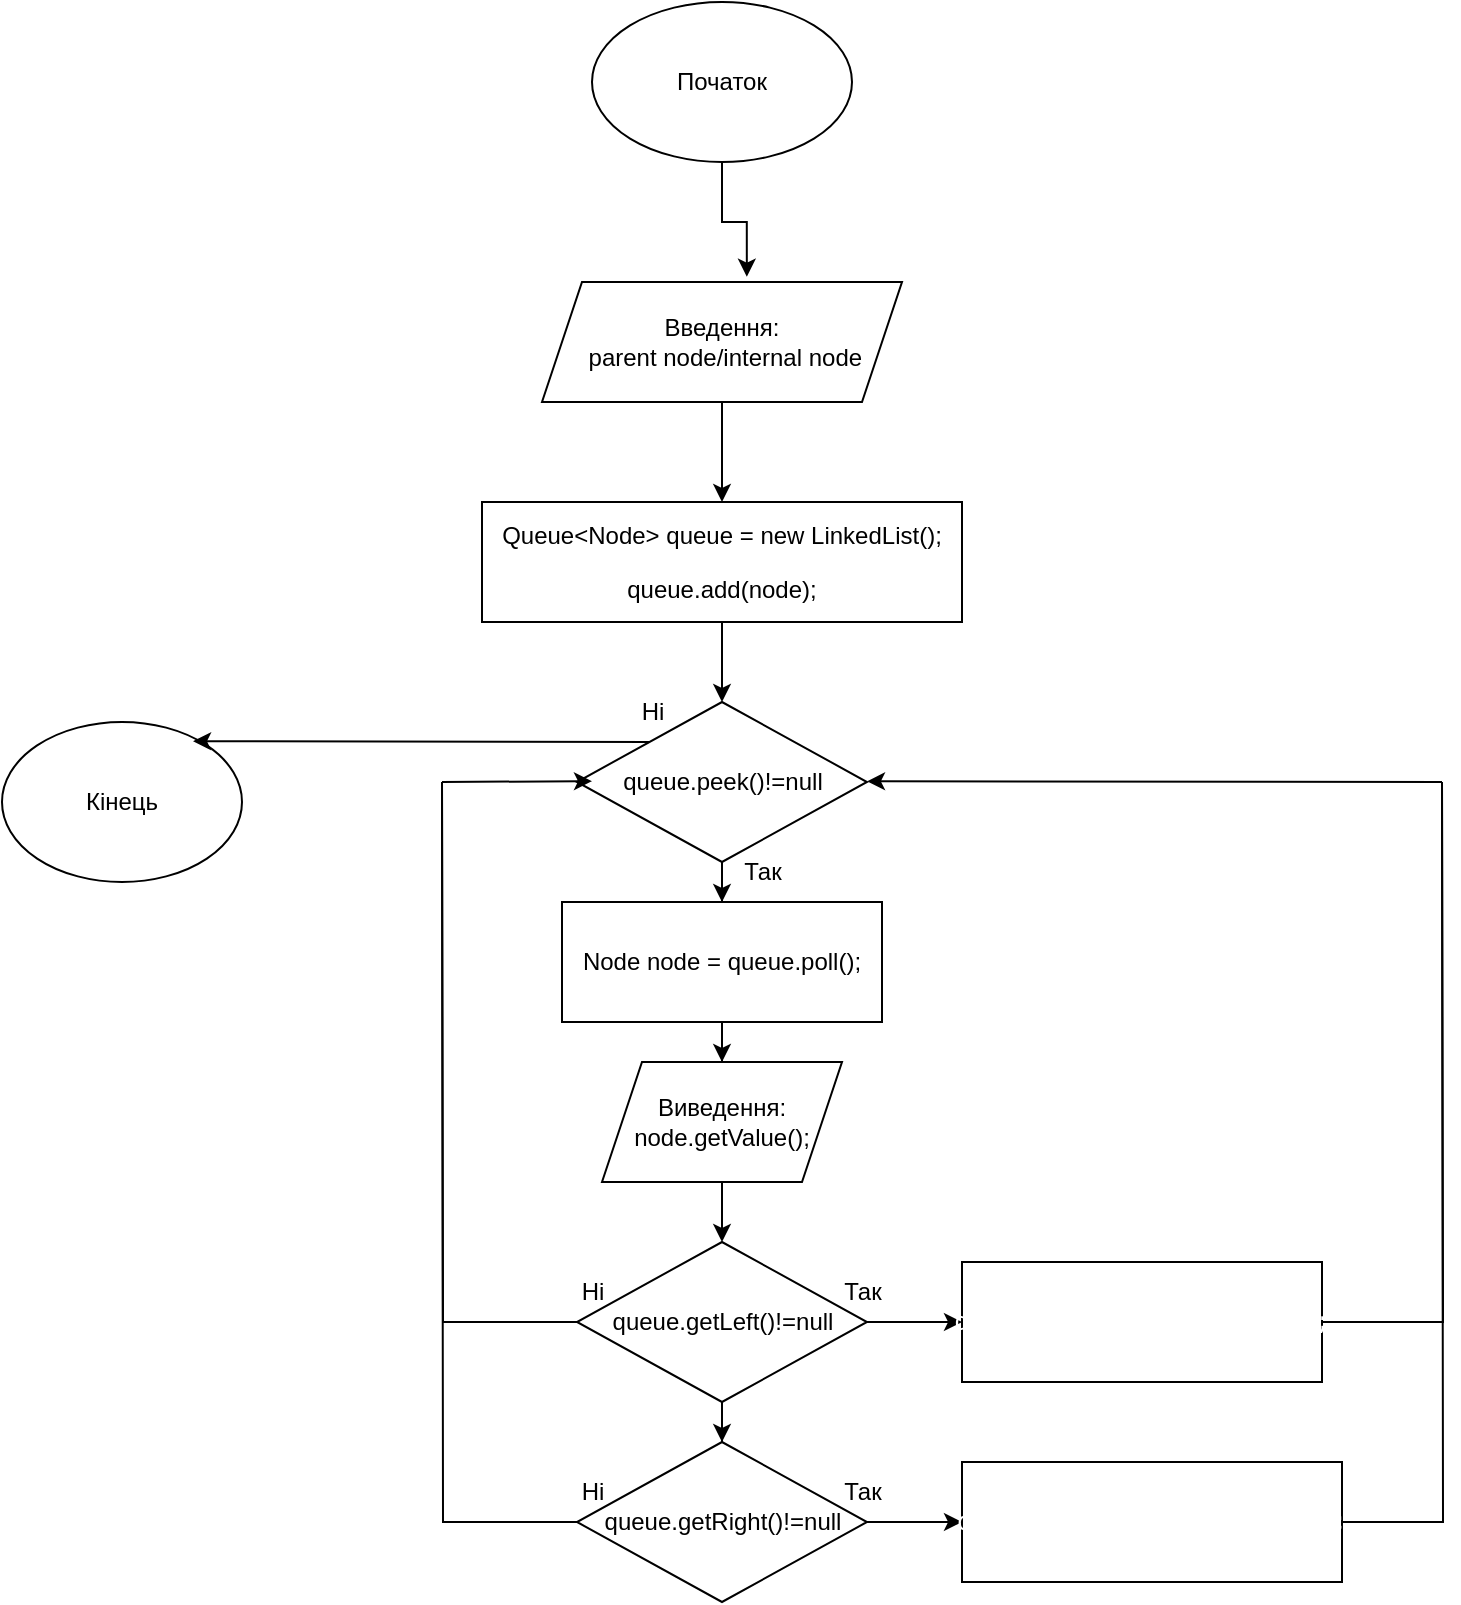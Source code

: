 <mxfile version="20.5.3" type="embed"><diagram id="WWKobYZtgiUawM5-BSAP" name="Сторінка-1"><mxGraphModel dx="1148" dy="286" grid="1" gridSize="10" guides="1" tooltips="1" connect="1" arrows="1" fold="1" page="0" pageScale="1" pageWidth="827" pageHeight="1169" background="none" math="0" shadow="0"><root><mxCell id="0"/><mxCell id="1" parent="0"/><mxCell id="VNvHuFi4SlJEL6buC3LD-1" value="Початок" style="ellipse;whiteSpace=wrap;html=1;" parent="1" vertex="1"><mxGeometry x="85" y="120" width="130" height="80" as="geometry"/></mxCell><mxCell id="VNvHuFi4SlJEL6buC3LD-10" style="edgeStyle=orthogonalEdgeStyle;rounded=0;orthogonalLoop=1;jettySize=auto;html=1;entryX=0.5;entryY=0;entryDx=0;entryDy=0;" parent="1" source="VNvHuFi4SlJEL6buC3LD-2" target="VNvHuFi4SlJEL6buC3LD-24" edge="1"><mxGeometry relative="1" as="geometry"><mxPoint x="130" y="350" as="targetPoint"/></mxGeometry></mxCell><mxCell id="VNvHuFi4SlJEL6buC3LD-2" value="Введення:&lt;br&gt;&amp;nbsp;parent node/internal node" style="shape=parallelogram;perimeter=parallelogramPerimeter;whiteSpace=wrap;html=1;fixedSize=1;" parent="1" vertex="1"><mxGeometry x="60" y="260" width="180" height="60" as="geometry"/></mxCell><mxCell id="VNvHuFi4SlJEL6buC3LD-8" value="Кінець" style="ellipse;whiteSpace=wrap;html=1;" parent="1" vertex="1"><mxGeometry x="-210" y="480" width="120" height="80" as="geometry"/></mxCell><mxCell id="VNvHuFi4SlJEL6buC3LD-9" style="edgeStyle=orthogonalEdgeStyle;rounded=0;orthogonalLoop=1;jettySize=auto;html=1;entryX=0.569;entryY=-0.044;entryDx=0;entryDy=0;entryPerimeter=0;" parent="1" source="VNvHuFi4SlJEL6buC3LD-1" target="VNvHuFi4SlJEL6buC3LD-2" edge="1"><mxGeometry relative="1" as="geometry"/></mxCell><mxCell id="VNvHuFi4SlJEL6buC3LD-42" style="edgeStyle=orthogonalEdgeStyle;rounded=0;orthogonalLoop=1;jettySize=auto;html=1;entryX=0.5;entryY=0;entryDx=0;entryDy=0;" parent="1" source="VNvHuFi4SlJEL6buC3LD-24" target="VNvHuFi4SlJEL6buC3LD-26" edge="1"><mxGeometry relative="1" as="geometry"/></mxCell><mxCell id="VNvHuFi4SlJEL6buC3LD-24" value="&lt;div style=&quot;&quot;&gt;&lt;pre style=&quot;&quot;&gt;&lt;div style=&quot;&quot;&gt;&lt;pre style=&quot;&quot;&gt;&lt;font face=&quot;Helvetica&quot;&gt;Queue&amp;lt;Node&amp;gt; queue = new LinkedList();&lt;/font&gt;&lt;/pre&gt;&lt;pre style=&quot;&quot;&gt;&lt;font face=&quot;Helvetica&quot;&gt;queue.add(node);&lt;/font&gt;&lt;/pre&gt;&lt;/div&gt;&lt;/pre&gt;&lt;/div&gt;" style="rounded=0;whiteSpace=wrap;html=1;" parent="1" vertex="1"><mxGeometry x="30" y="370" width="240" height="60" as="geometry"/></mxCell><mxCell id="VNvHuFi4SlJEL6buC3LD-35" style="edgeStyle=orthogonalEdgeStyle;rounded=0;orthogonalLoop=1;jettySize=auto;html=1;entryX=0.5;entryY=0;entryDx=0;entryDy=0;" parent="1" source="VNvHuFi4SlJEL6buC3LD-26" target="VNvHuFi4SlJEL6buC3LD-27" edge="1"><mxGeometry relative="1" as="geometry"/></mxCell><mxCell id="VNvHuFi4SlJEL6buC3LD-26" value="queue.peek()!=null" style="rhombus;whiteSpace=wrap;html=1;" parent="1" vertex="1"><mxGeometry x="77.5" y="470" width="145" height="80" as="geometry"/></mxCell><mxCell id="VNvHuFi4SlJEL6buC3LD-36" style="edgeStyle=orthogonalEdgeStyle;rounded=0;orthogonalLoop=1;jettySize=auto;html=1;entryX=0.5;entryY=0;entryDx=0;entryDy=0;" parent="1" source="VNvHuFi4SlJEL6buC3LD-27" target="VNvHuFi4SlJEL6buC3LD-28" edge="1"><mxGeometry relative="1" as="geometry"/></mxCell><mxCell id="VNvHuFi4SlJEL6buC3LD-27" value="Node node = queue.poll();" style="rounded=0;whiteSpace=wrap;html=1;" parent="1" vertex="1"><mxGeometry x="70" y="570" width="160" height="60" as="geometry"/></mxCell><mxCell id="VNvHuFi4SlJEL6buC3LD-37" style="edgeStyle=orthogonalEdgeStyle;rounded=0;orthogonalLoop=1;jettySize=auto;html=1;entryX=0.5;entryY=0;entryDx=0;entryDy=0;" parent="1" source="VNvHuFi4SlJEL6buC3LD-28" target="VNvHuFi4SlJEL6buC3LD-30" edge="1"><mxGeometry relative="1" as="geometry"/></mxCell><mxCell id="VNvHuFi4SlJEL6buC3LD-28" value="Виведення:&lt;br&gt;node.getValue();" style="shape=parallelogram;perimeter=parallelogramPerimeter;whiteSpace=wrap;html=1;fixedSize=1;" parent="1" vertex="1"><mxGeometry x="90" y="650" width="120" height="60" as="geometry"/></mxCell><mxCell id="VNvHuFi4SlJEL6buC3LD-38" style="edgeStyle=orthogonalEdgeStyle;rounded=0;orthogonalLoop=1;jettySize=auto;html=1;entryX=0;entryY=0.5;entryDx=0;entryDy=0;" parent="1" source="VNvHuFi4SlJEL6buC3LD-30" target="VNvHuFi4SlJEL6buC3LD-34" edge="1"><mxGeometry relative="1" as="geometry"/></mxCell><mxCell id="VNvHuFi4SlJEL6buC3LD-43" style="edgeStyle=orthogonalEdgeStyle;rounded=0;orthogonalLoop=1;jettySize=auto;html=1;endArrow=none;endFill=0;" parent="1" source="VNvHuFi4SlJEL6buC3LD-30" edge="1"><mxGeometry relative="1" as="geometry"><mxPoint x="10" y="510" as="targetPoint"/></mxGeometry></mxCell><mxCell id="VNvHuFi4SlJEL6buC3LD-55" style="edgeStyle=orthogonalEdgeStyle;rounded=0;orthogonalLoop=1;jettySize=auto;html=1;entryX=0.5;entryY=0;entryDx=0;entryDy=0;" parent="1" source="VNvHuFi4SlJEL6buC3LD-30" target="VNvHuFi4SlJEL6buC3LD-32" edge="1"><mxGeometry relative="1" as="geometry"/></mxCell><mxCell id="VNvHuFi4SlJEL6buC3LD-30" value="queue.getLeft()!=null" style="rhombus;whiteSpace=wrap;html=1;" parent="1" vertex="1"><mxGeometry x="77.5" y="740" width="145" height="80" as="geometry"/></mxCell><mxCell id="VNvHuFi4SlJEL6buC3LD-46" style="edgeStyle=orthogonalEdgeStyle;rounded=0;orthogonalLoop=1;jettySize=auto;html=1;endArrow=none;endFill=0;" parent="1" source="VNvHuFi4SlJEL6buC3LD-32" edge="1"><mxGeometry relative="1" as="geometry"><mxPoint x="10" y="510" as="targetPoint"/></mxGeometry></mxCell><mxCell id="VNvHuFi4SlJEL6buC3LD-53" style="edgeStyle=orthogonalEdgeStyle;rounded=0;orthogonalLoop=1;jettySize=auto;html=1;entryX=0;entryY=0.5;entryDx=0;entryDy=0;" parent="1" source="VNvHuFi4SlJEL6buC3LD-32" target="VNvHuFi4SlJEL6buC3LD-33" edge="1"><mxGeometry relative="1" as="geometry"/></mxCell><mxCell id="VNvHuFi4SlJEL6buC3LD-32" value="queue.getRight()!=null" style="rhombus;whiteSpace=wrap;html=1;" parent="1" vertex="1"><mxGeometry x="77.5" y="840" width="145" height="80" as="geometry"/></mxCell><mxCell id="VNvHuFi4SlJEL6buC3LD-40" style="edgeStyle=orthogonalEdgeStyle;rounded=0;orthogonalLoop=1;jettySize=auto;html=1;endArrow=none;endFill=0;" parent="1" source="VNvHuFi4SlJEL6buC3LD-33" edge="1"><mxGeometry relative="1" as="geometry"><mxPoint x="510" y="510" as="targetPoint"/></mxGeometry></mxCell><mxCell id="VNvHuFi4SlJEL6buC3LD-33" value="&lt;pre style=&quot;border-color: var(--border-color);&quot;&gt;&lt;font color=&quot;#ffffff&quot; style=&quot;border-color: var(--border-color);&quot;&gt;queue.add(node.getRight());&lt;/font&gt;&lt;/pre&gt;" style="rounded=0;whiteSpace=wrap;html=1;" parent="1" vertex="1"><mxGeometry x="270" y="850" width="190" height="60" as="geometry"/></mxCell><mxCell id="VNvHuFi4SlJEL6buC3LD-39" style="edgeStyle=orthogonalEdgeStyle;rounded=0;orthogonalLoop=1;jettySize=auto;html=1;endArrow=none;endFill=0;" parent="1" source="VNvHuFi4SlJEL6buC3LD-34" edge="1"><mxGeometry relative="1" as="geometry"><mxPoint x="510" y="510" as="targetPoint"/></mxGeometry></mxCell><mxCell id="VNvHuFi4SlJEL6buC3LD-34" value="&lt;div style=&quot;font-family: &amp;quot;JetBrains Mono&amp;quot;, monospace;&quot;&gt;&lt;pre style=&quot;&quot;&gt;&lt;font color=&quot;#ffffff&quot;&gt;queue.add(node.getLeft());&lt;/font&gt;&lt;/pre&gt;&lt;/div&gt;" style="rounded=0;whiteSpace=wrap;html=1;" parent="1" vertex="1"><mxGeometry x="270" y="750" width="180" height="60" as="geometry"/></mxCell><mxCell id="VNvHuFi4SlJEL6buC3LD-41" value="" style="edgeStyle=none;orthogonalLoop=1;jettySize=auto;html=1;rounded=0;" parent="1" edge="1"><mxGeometry width="100" relative="1" as="geometry"><mxPoint x="510" y="510" as="sourcePoint"/><mxPoint x="222.5" y="509.66" as="targetPoint"/><Array as="points"/></mxGeometry></mxCell><mxCell id="VNvHuFi4SlJEL6buC3LD-45" value="" style="edgeStyle=none;orthogonalLoop=1;jettySize=auto;html=1;rounded=0;" parent="1" edge="1"><mxGeometry width="100" relative="1" as="geometry"><mxPoint x="10" y="510" as="sourcePoint"/><mxPoint x="85" y="509.58" as="targetPoint"/><Array as="points"/></mxGeometry></mxCell><mxCell id="VNvHuFi4SlJEL6buC3LD-49" value="Ні" style="text;html=1;align=center;verticalAlign=middle;resizable=0;points=[];autosize=1;strokeColor=none;fillColor=none;" parent="1" vertex="1"><mxGeometry x="70" y="750" width="30" height="30" as="geometry"/></mxCell><mxCell id="VNvHuFi4SlJEL6buC3LD-50" value="Ні" style="text;html=1;align=center;verticalAlign=middle;resizable=0;points=[];autosize=1;strokeColor=none;fillColor=none;" parent="1" vertex="1"><mxGeometry x="70" y="850" width="30" height="30" as="geometry"/></mxCell><mxCell id="VNvHuFi4SlJEL6buC3LD-51" value="Так" style="text;html=1;align=center;verticalAlign=middle;resizable=0;points=[];autosize=1;strokeColor=none;fillColor=none;" parent="1" vertex="1"><mxGeometry x="200" y="750" width="40" height="30" as="geometry"/></mxCell><mxCell id="VNvHuFi4SlJEL6buC3LD-52" value="Так" style="text;html=1;align=center;verticalAlign=middle;resizable=0;points=[];autosize=1;strokeColor=none;fillColor=none;" parent="1" vertex="1"><mxGeometry x="200" y="850" width="40" height="30" as="geometry"/></mxCell><mxCell id="VNvHuFi4SlJEL6buC3LD-56" value="" style="endArrow=classic;html=1;rounded=0;exitX=0;exitY=0;exitDx=0;exitDy=0;entryX=0.796;entryY=0.12;entryDx=0;entryDy=0;entryPerimeter=0;" parent="1" source="VNvHuFi4SlJEL6buC3LD-26" target="VNvHuFi4SlJEL6buC3LD-8" edge="1"><mxGeometry width="50" height="50" relative="1" as="geometry"><mxPoint x="117.5" y="490" as="sourcePoint"/><mxPoint x="10" y="490" as="targetPoint"/></mxGeometry></mxCell><mxCell id="VNvHuFi4SlJEL6buC3LD-57" value="Так" style="text;html=1;align=center;verticalAlign=middle;resizable=0;points=[];autosize=1;strokeColor=none;fillColor=none;" parent="1" vertex="1"><mxGeometry x="150" y="540" width="40" height="30" as="geometry"/></mxCell><mxCell id="VNvHuFi4SlJEL6buC3LD-58" value="Ні" style="text;html=1;align=center;verticalAlign=middle;resizable=0;points=[];autosize=1;strokeColor=none;fillColor=none;" parent="1" vertex="1"><mxGeometry x="100" y="460" width="30" height="30" as="geometry"/></mxCell></root></mxGraphModel></diagram></mxfile>